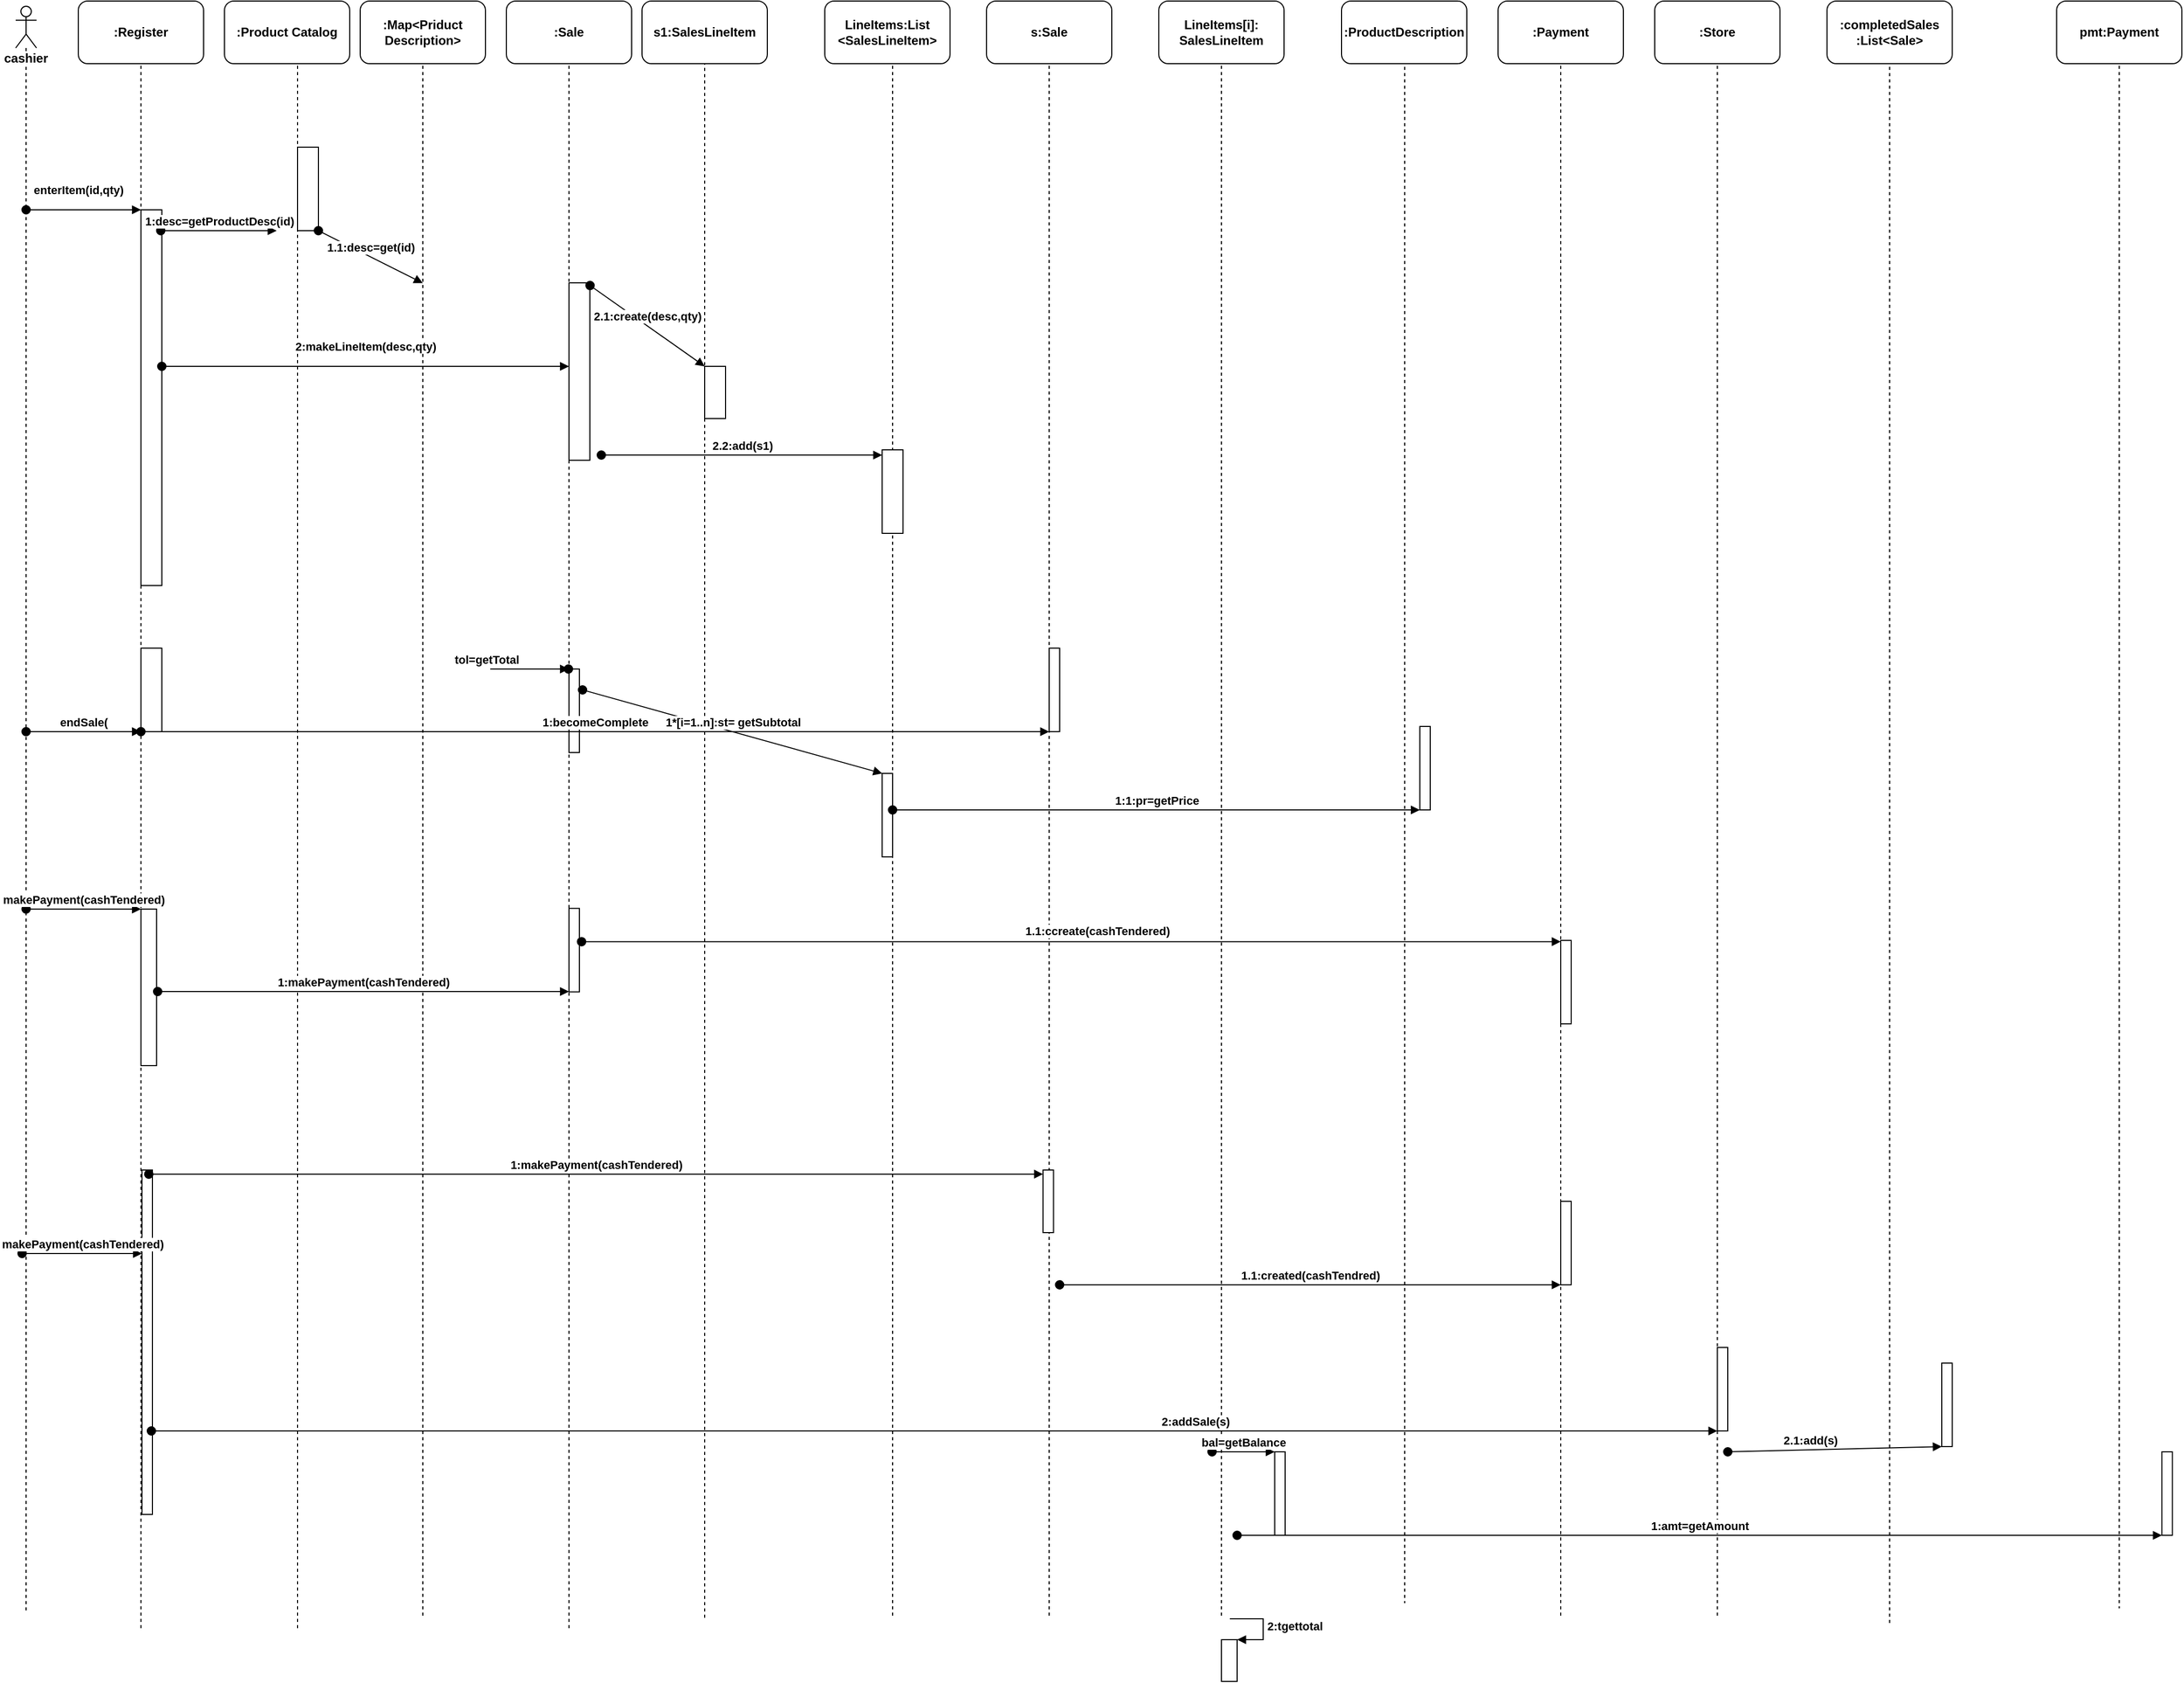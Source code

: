 <mxfile version="12.9.3" type="device"><diagram id="WWYrDWqc-H3K0IM0XZLV" name="Page-1"><mxGraphModel dx="2782" dy="967" grid="1" gridSize="10" guides="1" tooltips="1" connect="1" arrows="1" fold="1" page="1" pageScale="1" pageWidth="827" pageHeight="1169" math="0" shadow="0"><root><mxCell id="0"/><mxCell id="1" parent="0"/><mxCell id="DWy3aE9aHEPLjnhfMThv-13" value=":Register" style="shape=umlLifeline;perimeter=lifelinePerimeter;whiteSpace=wrap;html=1;container=1;collapsible=0;recursiveResize=0;outlineConnect=0;fontStyle=1" parent="1" vertex="1"><mxGeometry x="-20" y="60" width="100" height="1550" as="geometry"/></mxCell><mxCell id="DWy3aE9aHEPLjnhfMThv-53" value="" style="html=1;points=[];perimeter=orthogonalPerimeter;fontStyle=1" parent="DWy3aE9aHEPLjnhfMThv-13" vertex="1"><mxGeometry x="50" y="860" width="15" height="150" as="geometry"/></mxCell><mxCell id="DWy3aE9aHEPLjnhfMThv-59" value="" style="html=1;points=[];perimeter=orthogonalPerimeter;fontStyle=1" parent="DWy3aE9aHEPLjnhfMThv-13" vertex="1"><mxGeometry x="51" y="1110" width="10" height="330" as="geometry"/></mxCell><mxCell id="DWy3aE9aHEPLjnhfMThv-14" value="cashier" style="shape=umlLifeline;participant=umlActor;perimeter=lifelinePerimeter;whiteSpace=wrap;html=1;container=1;collapsible=0;recursiveResize=0;verticalAlign=top;spacingTop=36;labelBackgroundColor=#ffffff;outlineConnect=0;fontStyle=1" parent="1" vertex="1"><mxGeometry x="-90" y="55" width="20" height="1540" as="geometry"/></mxCell><mxCell id="DWy3aE9aHEPLjnhfMThv-15" value=":Product Catalog" style="shape=umlLifeline;perimeter=lifelinePerimeter;whiteSpace=wrap;html=1;container=1;collapsible=0;recursiveResize=0;outlineConnect=0;fontStyle=1" parent="1" vertex="1"><mxGeometry x="130" y="60" width="100" height="1550" as="geometry"/></mxCell><mxCell id="DWy3aE9aHEPLjnhfMThv-31" value="" style="html=1;points=[];perimeter=orthogonalPerimeter;fontStyle=1" parent="DWy3aE9aHEPLjnhfMThv-15" vertex="1"><mxGeometry x="50" y="130" width="20" height="80" as="geometry"/></mxCell><mxCell id="DWy3aE9aHEPLjnhfMThv-16" value="" style="shape=umlLifeline;perimeter=lifelinePerimeter;whiteSpace=wrap;html=1;container=1;collapsible=0;recursiveResize=0;outlineConnect=0;fontStyle=1" parent="1" vertex="1"><mxGeometry x="265" y="60" width="70" height="1540" as="geometry"/></mxCell><mxCell id="DWy3aE9aHEPLjnhfMThv-17" value="" style="shape=umlLifeline;perimeter=lifelinePerimeter;whiteSpace=wrap;html=1;container=1;collapsible=0;recursiveResize=0;outlineConnect=0;fontStyle=1" parent="1" vertex="1"><mxGeometry x="390" y="60" width="100" height="1550" as="geometry"/></mxCell><mxCell id="DWy3aE9aHEPLjnhfMThv-36" value="" style="html=1;points=[];perimeter=orthogonalPerimeter;fontStyle=1" parent="DWy3aE9aHEPLjnhfMThv-17" vertex="1"><mxGeometry x="50" y="260" width="20" height="170" as="geometry"/></mxCell><mxCell id="DWy3aE9aHEPLjnhfMThv-46" value="" style="html=1;points=[];perimeter=orthogonalPerimeter;fontStyle=1" parent="DWy3aE9aHEPLjnhfMThv-17" vertex="1"><mxGeometry x="50" y="630" width="10" height="80" as="geometry"/></mxCell><mxCell id="DWy3aE9aHEPLjnhfMThv-47" value="tol=getTotal" style="html=1;verticalAlign=bottom;startArrow=oval;endArrow=block;startSize=8;fontStyle=1" parent="DWy3aE9aHEPLjnhfMThv-17" source="DWy3aE9aHEPLjnhfMThv-17" target="DWy3aE9aHEPLjnhfMThv-46" edge="1"><mxGeometry relative="1" as="geometry"><mxPoint x="-5" y="630" as="sourcePoint"/><Array as="points"><mxPoint x="-30" y="630"/></Array></mxGeometry></mxCell><mxCell id="DWy3aE9aHEPLjnhfMThv-55" value="" style="html=1;points=[];perimeter=orthogonalPerimeter;fontStyle=1" parent="DWy3aE9aHEPLjnhfMThv-17" vertex="1"><mxGeometry x="50" y="859.32" width="10" height="80" as="geometry"/></mxCell><mxCell id="DWy3aE9aHEPLjnhfMThv-18" value="" style="shape=umlLifeline;perimeter=lifelinePerimeter;whiteSpace=wrap;html=1;container=1;collapsible=0;recursiveResize=0;outlineConnect=0;fontStyle=1" parent="1" vertex="1"><mxGeometry x="520" y="50" width="100" height="1550" as="geometry"/></mxCell><mxCell id="DWy3aE9aHEPLjnhfMThv-19" value="" style="shape=umlLifeline;perimeter=lifelinePerimeter;whiteSpace=wrap;html=1;container=1;collapsible=0;recursiveResize=0;outlineConnect=0;fontStyle=1" parent="1" vertex="1"><mxGeometry x="705" y="60" width="90" height="1540" as="geometry"/></mxCell><mxCell id="DWy3aE9aHEPLjnhfMThv-20" value="" style="shape=umlLifeline;perimeter=lifelinePerimeter;whiteSpace=wrap;html=1;container=1;collapsible=0;recursiveResize=0;outlineConnect=0;fontStyle=1" parent="1" vertex="1"><mxGeometry x="850" y="60" width="100" height="1540" as="geometry"/></mxCell><mxCell id="DWy3aE9aHEPLjnhfMThv-61" value="" style="html=1;points=[];perimeter=orthogonalPerimeter;fontStyle=1" parent="DWy3aE9aHEPLjnhfMThv-20" vertex="1"><mxGeometry x="44.13" y="1110" width="10" height="60" as="geometry"/></mxCell><mxCell id="DWy3aE9aHEPLjnhfMThv-21" value="" style="shape=umlLifeline;perimeter=lifelinePerimeter;whiteSpace=wrap;html=1;container=1;collapsible=0;recursiveResize=0;outlineConnect=0;fontStyle=1" parent="1" vertex="1"><mxGeometry x="1020" y="60" width="90" height="1540" as="geometry"/></mxCell><mxCell id="DWy3aE9aHEPLjnhfMThv-71" value="" style="html=1;points=[];perimeter=orthogonalPerimeter;fontStyle=1" parent="DWy3aE9aHEPLjnhfMThv-21" vertex="1"><mxGeometry x="96" y="1380" width="10" height="80" as="geometry"/></mxCell><mxCell id="DWy3aE9aHEPLjnhfMThv-72" value="bal=getBalance" style="html=1;verticalAlign=bottom;startArrow=oval;endArrow=block;startSize=8;fontStyle=1" parent="DWy3aE9aHEPLjnhfMThv-21" target="DWy3aE9aHEPLjnhfMThv-71" edge="1"><mxGeometry relative="1" as="geometry"><mxPoint x="36" y="1380" as="sourcePoint"/></mxGeometry></mxCell><mxCell id="DWy3aE9aHEPLjnhfMThv-23" value="" style="shape=umlLifeline;perimeter=lifelinePerimeter;whiteSpace=wrap;html=1;container=1;collapsible=0;recursiveResize=0;outlineConnect=0;fontStyle=1" parent="1" vertex="1"><mxGeometry x="1186" y="55" width="109" height="1530" as="geometry"/></mxCell><mxCell id="DWy3aE9aHEPLjnhfMThv-51" value="" style="html=1;points=[];perimeter=orthogonalPerimeter;fontStyle=1" parent="DWy3aE9aHEPLjnhfMThv-23" vertex="1"><mxGeometry x="69" y="690" width="10" height="80" as="geometry"/></mxCell><mxCell id="DWy3aE9aHEPLjnhfMThv-24" value="" style="shape=umlLifeline;perimeter=lifelinePerimeter;whiteSpace=wrap;html=1;container=1;collapsible=0;recursiveResize=0;outlineConnect=0;fontStyle=1" parent="1" vertex="1"><mxGeometry x="1340" y="60" width="100" height="1540" as="geometry"/></mxCell><mxCell id="DWy3aE9aHEPLjnhfMThv-57" value="" style="html=1;points=[];perimeter=orthogonalPerimeter;fontStyle=1" parent="DWy3aE9aHEPLjnhfMThv-24" vertex="1"><mxGeometry x="50" y="890" width="10" height="80" as="geometry"/></mxCell><mxCell id="DWy3aE9aHEPLjnhfMThv-63" value="" style="html=1;points=[];perimeter=orthogonalPerimeter;fontStyle=1" parent="DWy3aE9aHEPLjnhfMThv-24" vertex="1"><mxGeometry x="50" y="1140" width="10" height="80" as="geometry"/></mxCell><mxCell id="DWy3aE9aHEPLjnhfMThv-25" value="" style="shape=umlLifeline;perimeter=lifelinePerimeter;whiteSpace=wrap;html=1;container=1;collapsible=0;recursiveResize=0;outlineConnect=0;fontStyle=1" parent="1" vertex="1"><mxGeometry x="1490" y="60" width="100" height="1540" as="geometry"/></mxCell><mxCell id="DWy3aE9aHEPLjnhfMThv-66" value="" style="html=1;points=[];perimeter=orthogonalPerimeter;fontStyle=1" parent="DWy3aE9aHEPLjnhfMThv-25" vertex="1"><mxGeometry x="50" y="1280" width="10" height="80" as="geometry"/></mxCell><mxCell id="DWy3aE9aHEPLjnhfMThv-26" value="" style="shape=umlLifeline;perimeter=lifelinePerimeter;whiteSpace=wrap;html=1;container=1;collapsible=0;recursiveResize=0;outlineConnect=0;fontStyle=1" parent="1" vertex="1"><mxGeometry x="1670" y="55" width="70" height="1550" as="geometry"/></mxCell><mxCell id="DWy3aE9aHEPLjnhfMThv-68" value="" style="html=1;points=[];perimeter=orthogonalPerimeter;fontStyle=1" parent="DWy3aE9aHEPLjnhfMThv-26" vertex="1"><mxGeometry x="85" y="1300" width="10" height="80" as="geometry"/></mxCell><mxCell id="DWy3aE9aHEPLjnhfMThv-28" value="" style="html=1;points=[];perimeter=orthogonalPerimeter;fontStyle=1" parent="1" vertex="1"><mxGeometry x="30" y="250" width="20" height="360" as="geometry"/></mxCell><mxCell id="DWy3aE9aHEPLjnhfMThv-29" value="enterItem(id,qty)" style="html=1;verticalAlign=bottom;startArrow=oval;endArrow=block;startSize=8;fontStyle=1" parent="1" target="DWy3aE9aHEPLjnhfMThv-28" edge="1"><mxGeometry x="-0.091" y="10" relative="1" as="geometry"><mxPoint x="-80" y="250" as="sourcePoint"/><mxPoint as="offset"/></mxGeometry></mxCell><mxCell id="DWy3aE9aHEPLjnhfMThv-30" value="pmt:Payment" style="shape=umlLifeline;perimeter=lifelinePerimeter;whiteSpace=wrap;html=1;container=1;collapsible=0;recursiveResize=0;outlineConnect=0;fontStyle=1" parent="1" vertex="1"><mxGeometry x="1880" y="60" width="90" height="1530" as="geometry"/></mxCell><mxCell id="DWy3aE9aHEPLjnhfMThv-75" value="" style="html=1;points=[];perimeter=orthogonalPerimeter;fontStyle=1" parent="DWy3aE9aHEPLjnhfMThv-30" vertex="1"><mxGeometry x="85.83" y="1380" width="10" height="80" as="geometry"/></mxCell><mxCell id="DWy3aE9aHEPLjnhfMThv-32" value="1:desc=getProductDesc(id)" style="html=1;verticalAlign=bottom;startArrow=oval;endArrow=block;startSize=8;fontStyle=1" parent="1" edge="1"><mxGeometry relative="1" as="geometry"><mxPoint x="49" y="270" as="sourcePoint"/><mxPoint x="160" y="270" as="targetPoint"/></mxGeometry></mxCell><mxCell id="DWy3aE9aHEPLjnhfMThv-34" value="1.1:desc=get(id)" style="html=1;verticalAlign=bottom;startArrow=oval;endArrow=block;startSize=8;entryX=0.5;entryY=0.169;entryDx=0;entryDy=0;entryPerimeter=0;fontStyle=1" parent="1" source="DWy3aE9aHEPLjnhfMThv-31" target="DWy3aE9aHEPLjnhfMThv-16" edge="1"><mxGeometry relative="1" as="geometry"><mxPoint x="250" y="270" as="sourcePoint"/></mxGeometry></mxCell><mxCell id="DWy3aE9aHEPLjnhfMThv-37" value="2:makeLineItem(desc,qty)" style="html=1;verticalAlign=bottom;startArrow=oval;endArrow=block;startSize=8;fontStyle=1" parent="1" source="DWy3aE9aHEPLjnhfMThv-28" target="DWy3aE9aHEPLjnhfMThv-36" edge="1"><mxGeometry y="10" relative="1" as="geometry"><mxPoint x="390" y="400" as="sourcePoint"/><Array as="points"><mxPoint x="150" y="400"/></Array><mxPoint as="offset"/></mxGeometry></mxCell><mxCell id="DWy3aE9aHEPLjnhfMThv-38" value="" style="html=1;points=[];perimeter=orthogonalPerimeter;fontStyle=1" parent="1" vertex="1"><mxGeometry x="570" y="400" width="20" height="50" as="geometry"/></mxCell><mxCell id="DWy3aE9aHEPLjnhfMThv-39" value="2.1:create(desc,qty)" style="html=1;verticalAlign=bottom;startArrow=oval;endArrow=block;startSize=8;exitX=1.01;exitY=0.015;exitDx=0;exitDy=0;exitPerimeter=0;fontStyle=1" parent="1" source="DWy3aE9aHEPLjnhfMThv-36" target="DWy3aE9aHEPLjnhfMThv-38" edge="1"><mxGeometry relative="1" as="geometry"><mxPoint x="510" y="400" as="sourcePoint"/></mxGeometry></mxCell><mxCell id="DWy3aE9aHEPLjnhfMThv-40" value="" style="html=1;points=[];perimeter=orthogonalPerimeter;fontStyle=1" parent="1" vertex="1"><mxGeometry x="740" y="480" width="20" height="80" as="geometry"/></mxCell><mxCell id="DWy3aE9aHEPLjnhfMThv-41" value="2.2:add(s1)" style="html=1;verticalAlign=bottom;startArrow=oval;endArrow=block;startSize=8;fontStyle=1" parent="1" target="DWy3aE9aHEPLjnhfMThv-40" edge="1"><mxGeometry relative="1" as="geometry"><mxPoint x="471" y="485" as="sourcePoint"/></mxGeometry></mxCell><mxCell id="DWy3aE9aHEPLjnhfMThv-42" value="" style="html=1;points=[];perimeter=orthogonalPerimeter;fontStyle=1" parent="1" vertex="1"><mxGeometry x="30" y="670" width="20" height="80" as="geometry"/></mxCell><mxCell id="DWy3aE9aHEPLjnhfMThv-43" value="endSale(" style="html=1;verticalAlign=bottom;startArrow=oval;endArrow=block;startSize=8;fontStyle=1" parent="1" source="DWy3aE9aHEPLjnhfMThv-14" target="DWy3aE9aHEPLjnhfMThv-42" edge="1"><mxGeometry relative="1" as="geometry"><mxPoint x="-310" y="450" as="sourcePoint"/></mxGeometry></mxCell><mxCell id="DWy3aE9aHEPLjnhfMThv-44" value="" style="html=1;points=[];perimeter=orthogonalPerimeter;fontStyle=1" parent="1" vertex="1"><mxGeometry x="900" y="670" width="10" height="80" as="geometry"/></mxCell><mxCell id="DWy3aE9aHEPLjnhfMThv-45" value="1:becomeComplete" style="html=1;verticalAlign=bottom;startArrow=oval;endArrow=block;startSize=8;fontStyle=1" parent="1" source="DWy3aE9aHEPLjnhfMThv-13" target="DWy3aE9aHEPLjnhfMThv-44" edge="1"><mxGeometry relative="1" as="geometry"><mxPoint x="840" y="670" as="sourcePoint"/></mxGeometry></mxCell><mxCell id="DWy3aE9aHEPLjnhfMThv-49" value="" style="html=1;points=[];perimeter=orthogonalPerimeter;fontStyle=1" parent="1" vertex="1"><mxGeometry x="740" y="790" width="10" height="80" as="geometry"/></mxCell><mxCell id="DWy3aE9aHEPLjnhfMThv-50" value="1*[i=1..n]:st= getSubtotal" style="html=1;verticalAlign=bottom;startArrow=oval;endArrow=block;startSize=8;exitX=1.3;exitY=0.25;exitDx=0;exitDy=0;exitPerimeter=0;fontStyle=1" parent="1" source="DWy3aE9aHEPLjnhfMThv-46" target="DWy3aE9aHEPLjnhfMThv-49" edge="1"><mxGeometry relative="1" as="geometry"><mxPoint x="680" y="790" as="sourcePoint"/></mxGeometry></mxCell><mxCell id="DWy3aE9aHEPLjnhfMThv-52" value="1:1:pr=getPrice" style="html=1;verticalAlign=bottom;startArrow=oval;endArrow=block;startSize=8;fontStyle=1" parent="1" source="DWy3aE9aHEPLjnhfMThv-49" target="DWy3aE9aHEPLjnhfMThv-51" edge="1"><mxGeometry relative="1" as="geometry"><mxPoint x="1200" y="830" as="sourcePoint"/></mxGeometry></mxCell><mxCell id="DWy3aE9aHEPLjnhfMThv-54" value="makePayment(cashTendered)" style="html=1;verticalAlign=bottom;startArrow=oval;endArrow=block;startSize=8;fontStyle=1" parent="1" source="DWy3aE9aHEPLjnhfMThv-14" target="DWy3aE9aHEPLjnhfMThv-53" edge="1"><mxGeometry relative="1" as="geometry"><mxPoint x="-25" y="1000" as="sourcePoint"/></mxGeometry></mxCell><mxCell id="DWy3aE9aHEPLjnhfMThv-56" value="1:makePayment(cashTendered)" style="html=1;verticalAlign=bottom;startArrow=oval;endArrow=block;startSize=8;fontStyle=1" parent="1" target="DWy3aE9aHEPLjnhfMThv-55" edge="1"><mxGeometry relative="1" as="geometry"><mxPoint x="46" y="999" as="sourcePoint"/></mxGeometry></mxCell><mxCell id="DWy3aE9aHEPLjnhfMThv-58" value="1.1:ccreate(cashTendered)" style="html=1;verticalAlign=bottom;startArrow=oval;endArrow=block;startSize=8;exitX=1.207;exitY=0.399;exitDx=0;exitDy=0;exitPerimeter=0;fontStyle=1" parent="1" source="DWy3aE9aHEPLjnhfMThv-55" target="DWy3aE9aHEPLjnhfMThv-57" edge="1"><mxGeometry x="0.051" y="1" relative="1" as="geometry"><mxPoint x="1350" y="1030" as="sourcePoint"/><mxPoint x="1" as="offset"/></mxGeometry></mxCell><mxCell id="DWy3aE9aHEPLjnhfMThv-60" value="makePayment(cashTendered)" style="html=1;verticalAlign=bottom;startArrow=oval;endArrow=block;startSize=8;fontStyle=1" parent="1" target="DWy3aE9aHEPLjnhfMThv-59" edge="1"><mxGeometry relative="1" as="geometry"><mxPoint x="-83.833" y="1250" as="sourcePoint"/></mxGeometry></mxCell><mxCell id="DWy3aE9aHEPLjnhfMThv-62" value="1:makePayment(cashTendered)" style="html=1;verticalAlign=bottom;startArrow=oval;endArrow=block;startSize=8;exitX=0.653;exitY=0.012;exitDx=0;exitDy=0;exitPerimeter=0;fontStyle=1" parent="1" source="DWy3aE9aHEPLjnhfMThv-59" target="DWy3aE9aHEPLjnhfMThv-61" edge="1"><mxGeometry relative="1" as="geometry"><mxPoint x="41" y="1243" as="sourcePoint"/></mxGeometry></mxCell><mxCell id="DWy3aE9aHEPLjnhfMThv-64" value="1.1:created(cashTendred)" style="html=1;verticalAlign=bottom;startArrow=oval;endArrow=block;startSize=8;fontStyle=1" parent="1" target="DWy3aE9aHEPLjnhfMThv-63" edge="1"><mxGeometry relative="1" as="geometry"><mxPoint x="910" y="1280" as="sourcePoint"/></mxGeometry></mxCell><mxCell id="DWy3aE9aHEPLjnhfMThv-67" value="2:addSale(s)" style="html=1;verticalAlign=bottom;startArrow=oval;endArrow=block;startSize=8;fontStyle=1" parent="1" target="DWy3aE9aHEPLjnhfMThv-66" edge="1"><mxGeometry x="0.333" relative="1" as="geometry"><mxPoint x="40" y="1420" as="sourcePoint"/><mxPoint as="offset"/></mxGeometry></mxCell><mxCell id="DWy3aE9aHEPLjnhfMThv-69" value="2.1:add(s)" style="html=1;verticalAlign=bottom;startArrow=oval;endArrow=block;startSize=8;fontStyle=1" parent="1" target="DWy3aE9aHEPLjnhfMThv-68" edge="1"><mxGeometry x="-0.226" relative="1" as="geometry"><mxPoint x="1550" y="1440" as="sourcePoint"/><mxPoint as="offset"/></mxGeometry></mxCell><mxCell id="DWy3aE9aHEPLjnhfMThv-76" value="1:amt=getAmount" style="html=1;verticalAlign=bottom;startArrow=oval;endArrow=block;startSize=8;fontStyle=1" parent="1" target="DWy3aE9aHEPLjnhfMThv-75" edge="1"><mxGeometry relative="1" as="geometry"><mxPoint x="1080" y="1520" as="sourcePoint"/></mxGeometry></mxCell><mxCell id="DWy3aE9aHEPLjnhfMThv-77" value="" style="html=1;points=[];perimeter=orthogonalPerimeter;fontStyle=1" parent="1" vertex="1"><mxGeometry x="1065" y="1620" width="15" height="40" as="geometry"/></mxCell><mxCell id="DWy3aE9aHEPLjnhfMThv-78" value="2:tgettotal" style="edgeStyle=orthogonalEdgeStyle;html=1;align=left;spacingLeft=2;endArrow=block;rounded=0;entryX=1;entryY=0;fontStyle=1" parent="1" target="DWy3aE9aHEPLjnhfMThv-77" edge="1"><mxGeometry relative="1" as="geometry"><mxPoint x="1073" y="1600" as="sourcePoint"/><Array as="points"><mxPoint x="1105" y="1600"/></Array></mxGeometry></mxCell><mxCell id="mK3SA7zpNZv5rGwCmGAB-1" value="&lt;span style=&quot;font-weight: 700 ; white-space: normal&quot;&gt;:Register&lt;/span&gt;" style="rounded=1;whiteSpace=wrap;html=1;" vertex="1" parent="1"><mxGeometry x="-30" y="50" width="120" height="60" as="geometry"/></mxCell><mxCell id="mK3SA7zpNZv5rGwCmGAB-2" value="&lt;span style=&quot;font-weight: 700 ; white-space: normal&quot;&gt;:Sale&lt;/span&gt;" style="rounded=1;whiteSpace=wrap;html=1;" vertex="1" parent="1"><mxGeometry x="380" y="50" width="120" height="60" as="geometry"/></mxCell><mxCell id="mK3SA7zpNZv5rGwCmGAB-3" value="&lt;span style=&quot;font-weight: 700 ; white-space: normal&quot;&gt;s1:SalesLineItem&lt;/span&gt;" style="rounded=1;whiteSpace=wrap;html=1;" vertex="1" parent="1"><mxGeometry x="510" y="50" width="120" height="60" as="geometry"/></mxCell><mxCell id="mK3SA7zpNZv5rGwCmGAB-4" value="&lt;span style=&quot;font-weight: 700 ; white-space: normal&quot;&gt;LineItems:List&lt;br&gt;&amp;lt;SalesLineItem&amp;gt;&lt;/span&gt;" style="rounded=1;whiteSpace=wrap;html=1;" vertex="1" parent="1"><mxGeometry x="685" y="50" width="120" height="60" as="geometry"/></mxCell><mxCell id="mK3SA7zpNZv5rGwCmGAB-5" value="&lt;span style=&quot;font-weight: 700 ; white-space: normal&quot;&gt;s:Sale&lt;/span&gt;" style="rounded=1;whiteSpace=wrap;html=1;" vertex="1" parent="1"><mxGeometry x="840" y="50" width="120" height="60" as="geometry"/></mxCell><mxCell id="mK3SA7zpNZv5rGwCmGAB-6" value="&lt;span style=&quot;font-weight: 700 ; white-space: normal&quot;&gt;LineItems[i]:&lt;br&gt;SalesLineItem&lt;/span&gt;" style="rounded=1;whiteSpace=wrap;html=1;" vertex="1" parent="1"><mxGeometry x="1005" y="50" width="120" height="60" as="geometry"/></mxCell><mxCell id="mK3SA7zpNZv5rGwCmGAB-7" value="&lt;span style=&quot;font-weight: 700 ; white-space: normal&quot;&gt;:ProductDescription&lt;/span&gt;" style="rounded=1;whiteSpace=wrap;html=1;" vertex="1" parent="1"><mxGeometry x="1180" y="50" width="120" height="60" as="geometry"/></mxCell><mxCell id="mK3SA7zpNZv5rGwCmGAB-8" value="&lt;span style=&quot;font-weight: 700 ; white-space: normal&quot;&gt;:Product Catalog&lt;/span&gt;" style="rounded=1;whiteSpace=wrap;html=1;" vertex="1" parent="1"><mxGeometry x="110" y="50" width="120" height="60" as="geometry"/></mxCell><mxCell id="mK3SA7zpNZv5rGwCmGAB-9" value="&lt;span style=&quot;font-weight: 700 ; white-space: normal&quot;&gt;:Map&amp;lt;Priduct&lt;br&gt;Description&amp;gt;&lt;/span&gt;" style="rounded=1;whiteSpace=wrap;html=1;" vertex="1" parent="1"><mxGeometry x="240" y="50" width="120" height="60" as="geometry"/></mxCell><mxCell id="mK3SA7zpNZv5rGwCmGAB-10" value="&lt;span style=&quot;font-weight: 700 ; white-space: normal&quot;&gt;:Store&lt;/span&gt;" style="rounded=1;whiteSpace=wrap;html=1;" vertex="1" parent="1"><mxGeometry x="1480" y="50" width="120" height="60" as="geometry"/></mxCell><mxCell id="mK3SA7zpNZv5rGwCmGAB-11" value="&lt;span style=&quot;font-weight: 700 ; white-space: normal&quot;&gt;:completedSales&lt;br&gt;:List&amp;lt;Sale&amp;gt;&lt;/span&gt;" style="rounded=1;whiteSpace=wrap;html=1;" vertex="1" parent="1"><mxGeometry x="1645" y="50" width="120" height="60" as="geometry"/></mxCell><mxCell id="mK3SA7zpNZv5rGwCmGAB-12" value="&lt;span style=&quot;font-weight: 700 ; white-space: normal&quot;&gt;pmt:Payment&lt;/span&gt;" style="rounded=1;whiteSpace=wrap;html=1;" vertex="1" parent="1"><mxGeometry x="1865" y="50" width="120" height="60" as="geometry"/></mxCell><mxCell id="mK3SA7zpNZv5rGwCmGAB-16" value="&lt;span style=&quot;font-weight: 700 ; white-space: normal&quot;&gt;:Payment&lt;/span&gt;" style="rounded=1;whiteSpace=wrap;html=1;" vertex="1" parent="1"><mxGeometry x="1330" y="50" width="120" height="60" as="geometry"/></mxCell></root></mxGraphModel></diagram></mxfile>